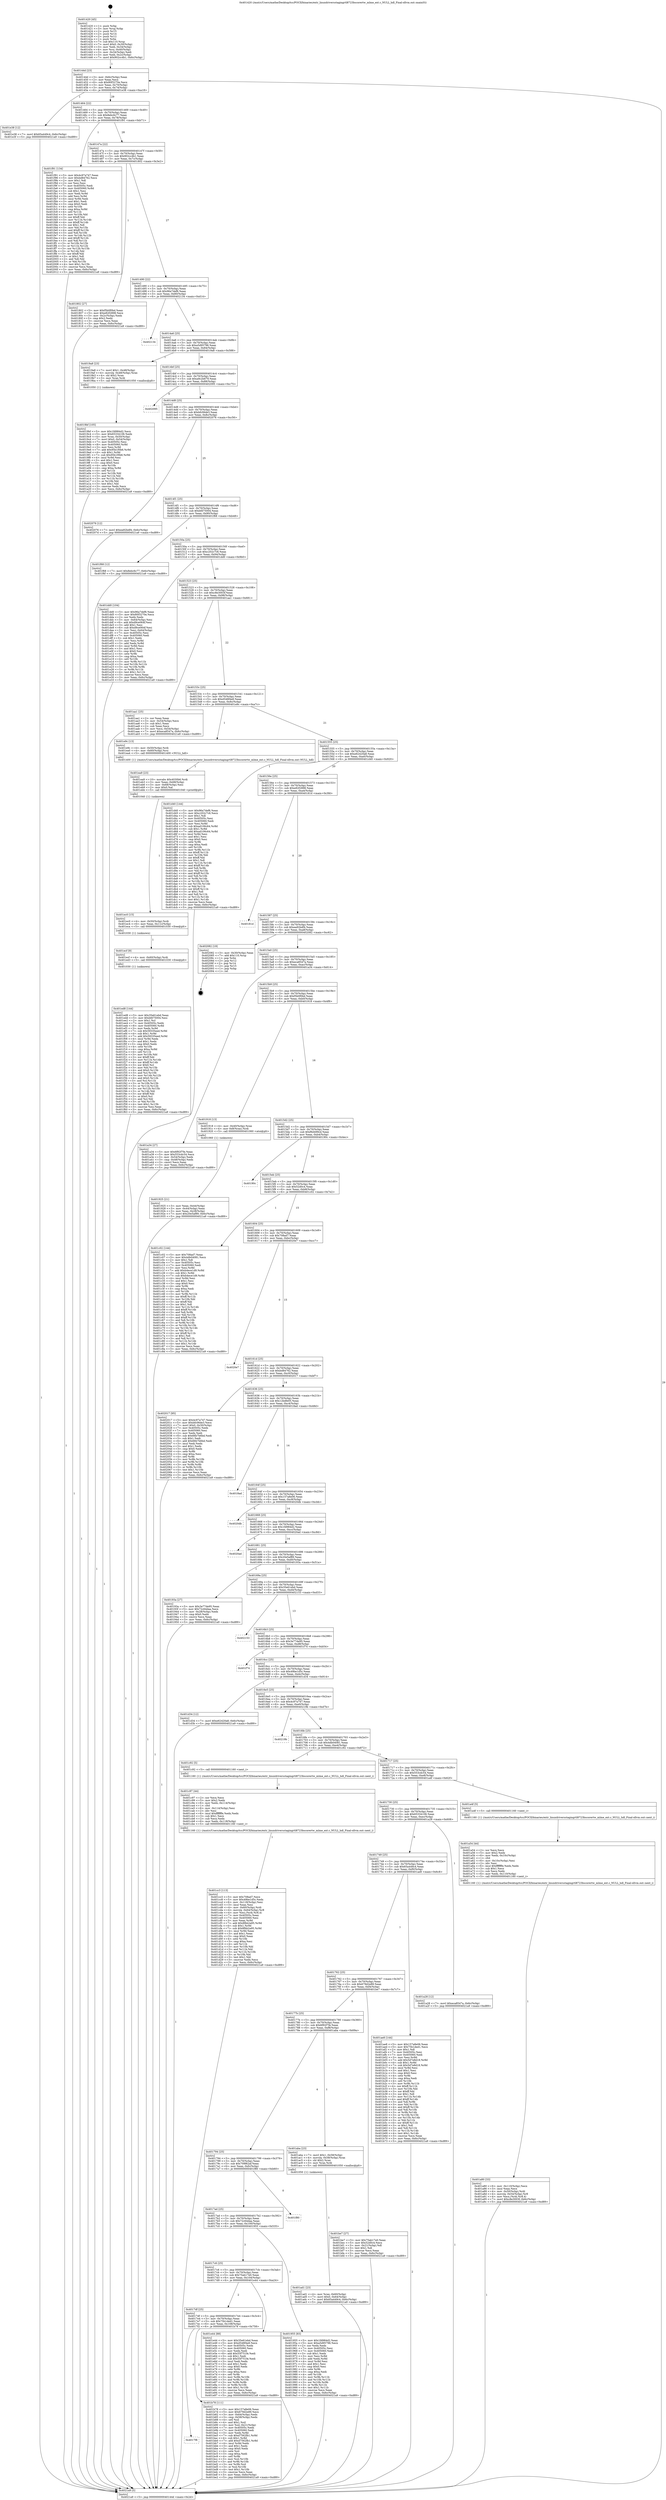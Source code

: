 digraph "0x401420" {
  label = "0x401420 (/mnt/c/Users/mathe/Desktop/tcc/POCII/binaries/extr_linuxdriversstagingrtl8723bscorertw_mlme_ext.c_NULL_hdl_Final-ollvm.out::main(0))"
  labelloc = "t"
  node[shape=record]

  Entry [label="",width=0.3,height=0.3,shape=circle,fillcolor=black,style=filled]
  "0x40144d" [label="{
     0x40144d [23]\l
     | [instrs]\l
     &nbsp;&nbsp;0x40144d \<+3\>: mov -0x6c(%rbp),%eax\l
     &nbsp;&nbsp;0x401450 \<+2\>: mov %eax,%ecx\l
     &nbsp;&nbsp;0x401452 \<+6\>: sub $0x80f3270e,%ecx\l
     &nbsp;&nbsp;0x401458 \<+3\>: mov %eax,-0x70(%rbp)\l
     &nbsp;&nbsp;0x40145b \<+3\>: mov %ecx,-0x74(%rbp)\l
     &nbsp;&nbsp;0x40145e \<+6\>: je 0000000000401e38 \<main+0xa18\>\l
  }"]
  "0x401e38" [label="{
     0x401e38 [12]\l
     | [instrs]\l
     &nbsp;&nbsp;0x401e38 \<+7\>: movl $0x65a449c4,-0x6c(%rbp)\l
     &nbsp;&nbsp;0x401e3f \<+5\>: jmp 00000000004021a9 \<main+0xd89\>\l
  }"]
  "0x401464" [label="{
     0x401464 [22]\l
     | [instrs]\l
     &nbsp;&nbsp;0x401464 \<+5\>: jmp 0000000000401469 \<main+0x49\>\l
     &nbsp;&nbsp;0x401469 \<+3\>: mov -0x70(%rbp),%eax\l
     &nbsp;&nbsp;0x40146c \<+5\>: sub $0x8ebc6c77,%eax\l
     &nbsp;&nbsp;0x401471 \<+3\>: mov %eax,-0x78(%rbp)\l
     &nbsp;&nbsp;0x401474 \<+6\>: je 0000000000401f91 \<main+0xb71\>\l
  }"]
  Exit [label="",width=0.3,height=0.3,shape=circle,fillcolor=black,style=filled,peripheries=2]
  "0x401f91" [label="{
     0x401f91 [134]\l
     | [instrs]\l
     &nbsp;&nbsp;0x401f91 \<+5\>: mov $0x4c97a747,%eax\l
     &nbsp;&nbsp;0x401f96 \<+5\>: mov $0xbd84762,%ecx\l
     &nbsp;&nbsp;0x401f9b \<+2\>: mov $0x1,%dl\l
     &nbsp;&nbsp;0x401f9d \<+2\>: xor %esi,%esi\l
     &nbsp;&nbsp;0x401f9f \<+7\>: mov 0x40505c,%edi\l
     &nbsp;&nbsp;0x401fa6 \<+8\>: mov 0x405060,%r8d\l
     &nbsp;&nbsp;0x401fae \<+3\>: sub $0x1,%esi\l
     &nbsp;&nbsp;0x401fb1 \<+3\>: mov %edi,%r9d\l
     &nbsp;&nbsp;0x401fb4 \<+3\>: add %esi,%r9d\l
     &nbsp;&nbsp;0x401fb7 \<+4\>: imul %r9d,%edi\l
     &nbsp;&nbsp;0x401fbb \<+3\>: and $0x1,%edi\l
     &nbsp;&nbsp;0x401fbe \<+3\>: cmp $0x0,%edi\l
     &nbsp;&nbsp;0x401fc1 \<+4\>: sete %r10b\l
     &nbsp;&nbsp;0x401fc5 \<+4\>: cmp $0xa,%r8d\l
     &nbsp;&nbsp;0x401fc9 \<+4\>: setl %r11b\l
     &nbsp;&nbsp;0x401fcd \<+3\>: mov %r10b,%bl\l
     &nbsp;&nbsp;0x401fd0 \<+3\>: xor $0xff,%bl\l
     &nbsp;&nbsp;0x401fd3 \<+3\>: mov %r11b,%r14b\l
     &nbsp;&nbsp;0x401fd6 \<+4\>: xor $0xff,%r14b\l
     &nbsp;&nbsp;0x401fda \<+3\>: xor $0x1,%dl\l
     &nbsp;&nbsp;0x401fdd \<+3\>: mov %bl,%r15b\l
     &nbsp;&nbsp;0x401fe0 \<+4\>: and $0xff,%r15b\l
     &nbsp;&nbsp;0x401fe4 \<+3\>: and %dl,%r10b\l
     &nbsp;&nbsp;0x401fe7 \<+3\>: mov %r14b,%r12b\l
     &nbsp;&nbsp;0x401fea \<+4\>: and $0xff,%r12b\l
     &nbsp;&nbsp;0x401fee \<+3\>: and %dl,%r11b\l
     &nbsp;&nbsp;0x401ff1 \<+3\>: or %r10b,%r15b\l
     &nbsp;&nbsp;0x401ff4 \<+3\>: or %r11b,%r12b\l
     &nbsp;&nbsp;0x401ff7 \<+3\>: xor %r12b,%r15b\l
     &nbsp;&nbsp;0x401ffa \<+3\>: or %r14b,%bl\l
     &nbsp;&nbsp;0x401ffd \<+3\>: xor $0xff,%bl\l
     &nbsp;&nbsp;0x402000 \<+3\>: or $0x1,%dl\l
     &nbsp;&nbsp;0x402003 \<+2\>: and %dl,%bl\l
     &nbsp;&nbsp;0x402005 \<+3\>: or %bl,%r15b\l
     &nbsp;&nbsp;0x402008 \<+4\>: test $0x1,%r15b\l
     &nbsp;&nbsp;0x40200c \<+3\>: cmovne %ecx,%eax\l
     &nbsp;&nbsp;0x40200f \<+3\>: mov %eax,-0x6c(%rbp)\l
     &nbsp;&nbsp;0x402012 \<+5\>: jmp 00000000004021a9 \<main+0xd89\>\l
  }"]
  "0x40147a" [label="{
     0x40147a [22]\l
     | [instrs]\l
     &nbsp;&nbsp;0x40147a \<+5\>: jmp 000000000040147f \<main+0x5f\>\l
     &nbsp;&nbsp;0x40147f \<+3\>: mov -0x70(%rbp),%eax\l
     &nbsp;&nbsp;0x401482 \<+5\>: sub $0x902cc4b1,%eax\l
     &nbsp;&nbsp;0x401487 \<+3\>: mov %eax,-0x7c(%rbp)\l
     &nbsp;&nbsp;0x40148a \<+6\>: je 0000000000401802 \<main+0x3e2\>\l
  }"]
  "0x401ed8" [label="{
     0x401ed8 [144]\l
     | [instrs]\l
     &nbsp;&nbsp;0x401ed8 \<+5\>: mov $0x35e61ebd,%eax\l
     &nbsp;&nbsp;0x401edd \<+5\>: mov $0xbfd75004,%esi\l
     &nbsp;&nbsp;0x401ee2 \<+2\>: mov $0x1,%cl\l
     &nbsp;&nbsp;0x401ee4 \<+7\>: mov 0x40505c,%edx\l
     &nbsp;&nbsp;0x401eeb \<+8\>: mov 0x405060,%r8d\l
     &nbsp;&nbsp;0x401ef3 \<+3\>: mov %edx,%r9d\l
     &nbsp;&nbsp;0x401ef6 \<+7\>: sub $0x59335eed,%r9d\l
     &nbsp;&nbsp;0x401efd \<+4\>: sub $0x1,%r9d\l
     &nbsp;&nbsp;0x401f01 \<+7\>: add $0x59335eed,%r9d\l
     &nbsp;&nbsp;0x401f08 \<+4\>: imul %r9d,%edx\l
     &nbsp;&nbsp;0x401f0c \<+3\>: and $0x1,%edx\l
     &nbsp;&nbsp;0x401f0f \<+3\>: cmp $0x0,%edx\l
     &nbsp;&nbsp;0x401f12 \<+4\>: sete %r10b\l
     &nbsp;&nbsp;0x401f16 \<+4\>: cmp $0xa,%r8d\l
     &nbsp;&nbsp;0x401f1a \<+4\>: setl %r11b\l
     &nbsp;&nbsp;0x401f1e \<+3\>: mov %r10b,%bl\l
     &nbsp;&nbsp;0x401f21 \<+3\>: xor $0xff,%bl\l
     &nbsp;&nbsp;0x401f24 \<+3\>: mov %r11b,%r14b\l
     &nbsp;&nbsp;0x401f27 \<+4\>: xor $0xff,%r14b\l
     &nbsp;&nbsp;0x401f2b \<+3\>: xor $0x0,%cl\l
     &nbsp;&nbsp;0x401f2e \<+3\>: mov %bl,%r15b\l
     &nbsp;&nbsp;0x401f31 \<+4\>: and $0x0,%r15b\l
     &nbsp;&nbsp;0x401f35 \<+3\>: and %cl,%r10b\l
     &nbsp;&nbsp;0x401f38 \<+3\>: mov %r14b,%r12b\l
     &nbsp;&nbsp;0x401f3b \<+4\>: and $0x0,%r12b\l
     &nbsp;&nbsp;0x401f3f \<+3\>: and %cl,%r11b\l
     &nbsp;&nbsp;0x401f42 \<+3\>: or %r10b,%r15b\l
     &nbsp;&nbsp;0x401f45 \<+3\>: or %r11b,%r12b\l
     &nbsp;&nbsp;0x401f48 \<+3\>: xor %r12b,%r15b\l
     &nbsp;&nbsp;0x401f4b \<+3\>: or %r14b,%bl\l
     &nbsp;&nbsp;0x401f4e \<+3\>: xor $0xff,%bl\l
     &nbsp;&nbsp;0x401f51 \<+3\>: or $0x0,%cl\l
     &nbsp;&nbsp;0x401f54 \<+2\>: and %cl,%bl\l
     &nbsp;&nbsp;0x401f56 \<+3\>: or %bl,%r15b\l
     &nbsp;&nbsp;0x401f59 \<+4\>: test $0x1,%r15b\l
     &nbsp;&nbsp;0x401f5d \<+3\>: cmovne %esi,%eax\l
     &nbsp;&nbsp;0x401f60 \<+3\>: mov %eax,-0x6c(%rbp)\l
     &nbsp;&nbsp;0x401f63 \<+5\>: jmp 00000000004021a9 \<main+0xd89\>\l
  }"]
  "0x401802" [label="{
     0x401802 [27]\l
     | [instrs]\l
     &nbsp;&nbsp;0x401802 \<+5\>: mov $0xf5b0f0bd,%eax\l
     &nbsp;&nbsp;0x401807 \<+5\>: mov $0xe82f2898,%ecx\l
     &nbsp;&nbsp;0x40180c \<+3\>: mov -0x2c(%rbp),%edx\l
     &nbsp;&nbsp;0x40180f \<+3\>: cmp $0x2,%edx\l
     &nbsp;&nbsp;0x401812 \<+3\>: cmovne %ecx,%eax\l
     &nbsp;&nbsp;0x401815 \<+3\>: mov %eax,-0x6c(%rbp)\l
     &nbsp;&nbsp;0x401818 \<+5\>: jmp 00000000004021a9 \<main+0xd89\>\l
  }"]
  "0x401490" [label="{
     0x401490 [22]\l
     | [instrs]\l
     &nbsp;&nbsp;0x401490 \<+5\>: jmp 0000000000401495 \<main+0x75\>\l
     &nbsp;&nbsp;0x401495 \<+3\>: mov -0x70(%rbp),%eax\l
     &nbsp;&nbsp;0x401498 \<+5\>: sub $0x96a7def6,%eax\l
     &nbsp;&nbsp;0x40149d \<+3\>: mov %eax,-0x80(%rbp)\l
     &nbsp;&nbsp;0x4014a0 \<+6\>: je 0000000000402134 \<main+0xd14\>\l
  }"]
  "0x4021a9" [label="{
     0x4021a9 [5]\l
     | [instrs]\l
     &nbsp;&nbsp;0x4021a9 \<+5\>: jmp 000000000040144d \<main+0x2d\>\l
  }"]
  "0x401420" [label="{
     0x401420 [45]\l
     | [instrs]\l
     &nbsp;&nbsp;0x401420 \<+1\>: push %rbp\l
     &nbsp;&nbsp;0x401421 \<+3\>: mov %rsp,%rbp\l
     &nbsp;&nbsp;0x401424 \<+2\>: push %r15\l
     &nbsp;&nbsp;0x401426 \<+2\>: push %r14\l
     &nbsp;&nbsp;0x401428 \<+2\>: push %r12\l
     &nbsp;&nbsp;0x40142a \<+1\>: push %rbx\l
     &nbsp;&nbsp;0x40142b \<+7\>: sub $0x110,%rsp\l
     &nbsp;&nbsp;0x401432 \<+7\>: movl $0x0,-0x30(%rbp)\l
     &nbsp;&nbsp;0x401439 \<+3\>: mov %edi,-0x34(%rbp)\l
     &nbsp;&nbsp;0x40143c \<+4\>: mov %rsi,-0x40(%rbp)\l
     &nbsp;&nbsp;0x401440 \<+3\>: mov -0x34(%rbp),%edi\l
     &nbsp;&nbsp;0x401443 \<+3\>: mov %edi,-0x2c(%rbp)\l
     &nbsp;&nbsp;0x401446 \<+7\>: movl $0x902cc4b1,-0x6c(%rbp)\l
  }"]
  "0x401ecf" [label="{
     0x401ecf [9]\l
     | [instrs]\l
     &nbsp;&nbsp;0x401ecf \<+4\>: mov -0x60(%rbp),%rdi\l
     &nbsp;&nbsp;0x401ed3 \<+5\>: call 0000000000401030 \<free@plt\>\l
     | [calls]\l
     &nbsp;&nbsp;0x401030 \{1\} (unknown)\l
  }"]
  "0x402134" [label="{
     0x402134\l
  }", style=dashed]
  "0x4014a6" [label="{
     0x4014a6 [25]\l
     | [instrs]\l
     &nbsp;&nbsp;0x4014a6 \<+5\>: jmp 00000000004014ab \<main+0x8b\>\l
     &nbsp;&nbsp;0x4014ab \<+3\>: mov -0x70(%rbp),%eax\l
     &nbsp;&nbsp;0x4014ae \<+5\>: sub $0xa5d95796,%eax\l
     &nbsp;&nbsp;0x4014b3 \<+6\>: mov %eax,-0x84(%rbp)\l
     &nbsp;&nbsp;0x4014b9 \<+6\>: je 00000000004019a8 \<main+0x588\>\l
  }"]
  "0x401ec0" [label="{
     0x401ec0 [15]\l
     | [instrs]\l
     &nbsp;&nbsp;0x401ec0 \<+4\>: mov -0x50(%rbp),%rdi\l
     &nbsp;&nbsp;0x401ec4 \<+6\>: mov %eax,-0x11c(%rbp)\l
     &nbsp;&nbsp;0x401eca \<+5\>: call 0000000000401030 \<free@plt\>\l
     | [calls]\l
     &nbsp;&nbsp;0x401030 \{1\} (unknown)\l
  }"]
  "0x4019a8" [label="{
     0x4019a8 [23]\l
     | [instrs]\l
     &nbsp;&nbsp;0x4019a8 \<+7\>: movl $0x1,-0x48(%rbp)\l
     &nbsp;&nbsp;0x4019af \<+4\>: movslq -0x48(%rbp),%rax\l
     &nbsp;&nbsp;0x4019b3 \<+4\>: shl $0x2,%rax\l
     &nbsp;&nbsp;0x4019b7 \<+3\>: mov %rax,%rdi\l
     &nbsp;&nbsp;0x4019ba \<+5\>: call 0000000000401050 \<malloc@plt\>\l
     | [calls]\l
     &nbsp;&nbsp;0x401050 \{1\} (unknown)\l
  }"]
  "0x4014bf" [label="{
     0x4014bf [25]\l
     | [instrs]\l
     &nbsp;&nbsp;0x4014bf \<+5\>: jmp 00000000004014c4 \<main+0xa4\>\l
     &nbsp;&nbsp;0x4014c4 \<+3\>: mov -0x70(%rbp),%eax\l
     &nbsp;&nbsp;0x4014c7 \<+5\>: sub $0xa9c2b679,%eax\l
     &nbsp;&nbsp;0x4014cc \<+6\>: mov %eax,-0x88(%rbp)\l
     &nbsp;&nbsp;0x4014d2 \<+6\>: je 0000000000402095 \<main+0xc75\>\l
  }"]
  "0x401ea9" [label="{
     0x401ea9 [23]\l
     | [instrs]\l
     &nbsp;&nbsp;0x401ea9 \<+10\>: movabs $0x4030b6,%rdi\l
     &nbsp;&nbsp;0x401eb3 \<+3\>: mov %eax,-0x68(%rbp)\l
     &nbsp;&nbsp;0x401eb6 \<+3\>: mov -0x68(%rbp),%esi\l
     &nbsp;&nbsp;0x401eb9 \<+2\>: mov $0x0,%al\l
     &nbsp;&nbsp;0x401ebb \<+5\>: call 0000000000401040 \<printf@plt\>\l
     | [calls]\l
     &nbsp;&nbsp;0x401040 \{1\} (unknown)\l
  }"]
  "0x402095" [label="{
     0x402095\l
  }", style=dashed]
  "0x4014d8" [label="{
     0x4014d8 [25]\l
     | [instrs]\l
     &nbsp;&nbsp;0x4014d8 \<+5\>: jmp 00000000004014dd \<main+0xbd\>\l
     &nbsp;&nbsp;0x4014dd \<+3\>: mov -0x70(%rbp),%eax\l
     &nbsp;&nbsp;0x4014e0 \<+5\>: sub $0xbfc06de3,%eax\l
     &nbsp;&nbsp;0x4014e5 \<+6\>: mov %eax,-0x8c(%rbp)\l
     &nbsp;&nbsp;0x4014eb \<+6\>: je 0000000000402076 \<main+0xc56\>\l
  }"]
  "0x401cc3" [label="{
     0x401cc3 [113]\l
     | [instrs]\l
     &nbsp;&nbsp;0x401cc3 \<+5\>: mov $0x708ad7,%ecx\l
     &nbsp;&nbsp;0x401cc8 \<+5\>: mov $0x49be1d5c,%edx\l
     &nbsp;&nbsp;0x401ccd \<+6\>: mov -0x118(%rbp),%esi\l
     &nbsp;&nbsp;0x401cd3 \<+3\>: imul %eax,%esi\l
     &nbsp;&nbsp;0x401cd6 \<+4\>: mov -0x60(%rbp),%rdi\l
     &nbsp;&nbsp;0x401cda \<+4\>: movslq -0x64(%rbp),%r8\l
     &nbsp;&nbsp;0x401cde \<+4\>: mov %esi,(%rdi,%r8,4)\l
     &nbsp;&nbsp;0x401ce2 \<+7\>: mov 0x40505c,%eax\l
     &nbsp;&nbsp;0x401ce9 \<+7\>: mov 0x405060,%esi\l
     &nbsp;&nbsp;0x401cf0 \<+3\>: mov %eax,%r9d\l
     &nbsp;&nbsp;0x401cf3 \<+7\>: add $0x8fbb2a95,%r9d\l
     &nbsp;&nbsp;0x401cfa \<+4\>: sub $0x1,%r9d\l
     &nbsp;&nbsp;0x401cfe \<+7\>: sub $0x8fbb2a95,%r9d\l
     &nbsp;&nbsp;0x401d05 \<+4\>: imul %r9d,%eax\l
     &nbsp;&nbsp;0x401d09 \<+3\>: and $0x1,%eax\l
     &nbsp;&nbsp;0x401d0c \<+3\>: cmp $0x0,%eax\l
     &nbsp;&nbsp;0x401d0f \<+4\>: sete %r10b\l
     &nbsp;&nbsp;0x401d13 \<+3\>: cmp $0xa,%esi\l
     &nbsp;&nbsp;0x401d16 \<+4\>: setl %r11b\l
     &nbsp;&nbsp;0x401d1a \<+3\>: mov %r10b,%bl\l
     &nbsp;&nbsp;0x401d1d \<+3\>: and %r11b,%bl\l
     &nbsp;&nbsp;0x401d20 \<+3\>: xor %r11b,%r10b\l
     &nbsp;&nbsp;0x401d23 \<+3\>: or %r10b,%bl\l
     &nbsp;&nbsp;0x401d26 \<+3\>: test $0x1,%bl\l
     &nbsp;&nbsp;0x401d29 \<+3\>: cmovne %edx,%ecx\l
     &nbsp;&nbsp;0x401d2c \<+3\>: mov %ecx,-0x6c(%rbp)\l
     &nbsp;&nbsp;0x401d2f \<+5\>: jmp 00000000004021a9 \<main+0xd89\>\l
  }"]
  "0x402076" [label="{
     0x402076 [12]\l
     | [instrs]\l
     &nbsp;&nbsp;0x402076 \<+7\>: movl $0xea92bdf4,-0x6c(%rbp)\l
     &nbsp;&nbsp;0x40207d \<+5\>: jmp 00000000004021a9 \<main+0xd89\>\l
  }"]
  "0x4014f1" [label="{
     0x4014f1 [25]\l
     | [instrs]\l
     &nbsp;&nbsp;0x4014f1 \<+5\>: jmp 00000000004014f6 \<main+0xd6\>\l
     &nbsp;&nbsp;0x4014f6 \<+3\>: mov -0x70(%rbp),%eax\l
     &nbsp;&nbsp;0x4014f9 \<+5\>: sub $0xbfd75004,%eax\l
     &nbsp;&nbsp;0x4014fe \<+6\>: mov %eax,-0x90(%rbp)\l
     &nbsp;&nbsp;0x401504 \<+6\>: je 0000000000401f68 \<main+0xb48\>\l
  }"]
  "0x401c97" [label="{
     0x401c97 [44]\l
     | [instrs]\l
     &nbsp;&nbsp;0x401c97 \<+2\>: xor %ecx,%ecx\l
     &nbsp;&nbsp;0x401c99 \<+5\>: mov $0x2,%edx\l
     &nbsp;&nbsp;0x401c9e \<+6\>: mov %edx,-0x114(%rbp)\l
     &nbsp;&nbsp;0x401ca4 \<+1\>: cltd\l
     &nbsp;&nbsp;0x401ca5 \<+6\>: mov -0x114(%rbp),%esi\l
     &nbsp;&nbsp;0x401cab \<+2\>: idiv %esi\l
     &nbsp;&nbsp;0x401cad \<+6\>: imul $0xfffffffe,%edx,%edx\l
     &nbsp;&nbsp;0x401cb3 \<+3\>: sub $0x1,%ecx\l
     &nbsp;&nbsp;0x401cb6 \<+2\>: sub %ecx,%edx\l
     &nbsp;&nbsp;0x401cb8 \<+6\>: mov %edx,-0x118(%rbp)\l
     &nbsp;&nbsp;0x401cbe \<+5\>: call 0000000000401160 \<next_i\>\l
     | [calls]\l
     &nbsp;&nbsp;0x401160 \{1\} (/mnt/c/Users/mathe/Desktop/tcc/POCII/binaries/extr_linuxdriversstagingrtl8723bscorertw_mlme_ext.c_NULL_hdl_Final-ollvm.out::next_i)\l
  }"]
  "0x401f68" [label="{
     0x401f68 [12]\l
     | [instrs]\l
     &nbsp;&nbsp;0x401f68 \<+7\>: movl $0x8ebc6c77,-0x6c(%rbp)\l
     &nbsp;&nbsp;0x401f6f \<+5\>: jmp 00000000004021a9 \<main+0xd89\>\l
  }"]
  "0x40150a" [label="{
     0x40150a [25]\l
     | [instrs]\l
     &nbsp;&nbsp;0x40150a \<+5\>: jmp 000000000040150f \<main+0xef\>\l
     &nbsp;&nbsp;0x40150f \<+3\>: mov -0x70(%rbp),%eax\l
     &nbsp;&nbsp;0x401512 \<+5\>: sub $0xc202c7c6,%eax\l
     &nbsp;&nbsp;0x401517 \<+6\>: mov %eax,-0x94(%rbp)\l
     &nbsp;&nbsp;0x40151d \<+6\>: je 0000000000401dd0 \<main+0x9b0\>\l
  }"]
  "0x4017f8" [label="{
     0x4017f8\l
  }", style=dashed]
  "0x401dd0" [label="{
     0x401dd0 [104]\l
     | [instrs]\l
     &nbsp;&nbsp;0x401dd0 \<+5\>: mov $0x96a7def6,%eax\l
     &nbsp;&nbsp;0x401dd5 \<+5\>: mov $0x80f3270e,%ecx\l
     &nbsp;&nbsp;0x401dda \<+2\>: xor %edx,%edx\l
     &nbsp;&nbsp;0x401ddc \<+3\>: mov -0x64(%rbp),%esi\l
     &nbsp;&nbsp;0x401ddf \<+6\>: add $0xd9ce064f,%esi\l
     &nbsp;&nbsp;0x401de5 \<+3\>: add $0x1,%esi\l
     &nbsp;&nbsp;0x401de8 \<+6\>: sub $0xd9ce064f,%esi\l
     &nbsp;&nbsp;0x401dee \<+3\>: mov %esi,-0x64(%rbp)\l
     &nbsp;&nbsp;0x401df1 \<+7\>: mov 0x40505c,%esi\l
     &nbsp;&nbsp;0x401df8 \<+7\>: mov 0x405060,%edi\l
     &nbsp;&nbsp;0x401dff \<+3\>: sub $0x1,%edx\l
     &nbsp;&nbsp;0x401e02 \<+3\>: mov %esi,%r8d\l
     &nbsp;&nbsp;0x401e05 \<+3\>: add %edx,%r8d\l
     &nbsp;&nbsp;0x401e08 \<+4\>: imul %r8d,%esi\l
     &nbsp;&nbsp;0x401e0c \<+3\>: and $0x1,%esi\l
     &nbsp;&nbsp;0x401e0f \<+3\>: cmp $0x0,%esi\l
     &nbsp;&nbsp;0x401e12 \<+4\>: sete %r9b\l
     &nbsp;&nbsp;0x401e16 \<+3\>: cmp $0xa,%edi\l
     &nbsp;&nbsp;0x401e19 \<+4\>: setl %r10b\l
     &nbsp;&nbsp;0x401e1d \<+3\>: mov %r9b,%r11b\l
     &nbsp;&nbsp;0x401e20 \<+3\>: and %r10b,%r11b\l
     &nbsp;&nbsp;0x401e23 \<+3\>: xor %r10b,%r9b\l
     &nbsp;&nbsp;0x401e26 \<+3\>: or %r9b,%r11b\l
     &nbsp;&nbsp;0x401e29 \<+4\>: test $0x1,%r11b\l
     &nbsp;&nbsp;0x401e2d \<+3\>: cmovne %ecx,%eax\l
     &nbsp;&nbsp;0x401e30 \<+3\>: mov %eax,-0x6c(%rbp)\l
     &nbsp;&nbsp;0x401e33 \<+5\>: jmp 00000000004021a9 \<main+0xd89\>\l
  }"]
  "0x401523" [label="{
     0x401523 [25]\l
     | [instrs]\l
     &nbsp;&nbsp;0x401523 \<+5\>: jmp 0000000000401528 \<main+0x108\>\l
     &nbsp;&nbsp;0x401528 \<+3\>: mov -0x70(%rbp),%eax\l
     &nbsp;&nbsp;0x40152b \<+5\>: sub $0xc8e3003f,%eax\l
     &nbsp;&nbsp;0x401530 \<+6\>: mov %eax,-0x98(%rbp)\l
     &nbsp;&nbsp;0x401536 \<+6\>: je 0000000000401aa1 \<main+0x681\>\l
  }"]
  "0x401b78" [label="{
     0x401b78 [111]\l
     | [instrs]\l
     &nbsp;&nbsp;0x401b78 \<+5\>: mov $0x157a8e06,%eax\l
     &nbsp;&nbsp;0x401b7d \<+5\>: mov $0x679d2e89,%ecx\l
     &nbsp;&nbsp;0x401b82 \<+3\>: mov -0x64(%rbp),%edx\l
     &nbsp;&nbsp;0x401b85 \<+3\>: cmp -0x58(%rbp),%edx\l
     &nbsp;&nbsp;0x401b88 \<+4\>: setl %sil\l
     &nbsp;&nbsp;0x401b8c \<+4\>: and $0x1,%sil\l
     &nbsp;&nbsp;0x401b90 \<+4\>: mov %sil,-0x21(%rbp)\l
     &nbsp;&nbsp;0x401b94 \<+7\>: mov 0x40505c,%edx\l
     &nbsp;&nbsp;0x401b9b \<+7\>: mov 0x405060,%edi\l
     &nbsp;&nbsp;0x401ba2 \<+3\>: mov %edx,%r8d\l
     &nbsp;&nbsp;0x401ba5 \<+7\>: sub $0xd7562fb1,%r8d\l
     &nbsp;&nbsp;0x401bac \<+4\>: sub $0x1,%r8d\l
     &nbsp;&nbsp;0x401bb0 \<+7\>: add $0xd7562fb1,%r8d\l
     &nbsp;&nbsp;0x401bb7 \<+4\>: imul %r8d,%edx\l
     &nbsp;&nbsp;0x401bbb \<+3\>: and $0x1,%edx\l
     &nbsp;&nbsp;0x401bbe \<+3\>: cmp $0x0,%edx\l
     &nbsp;&nbsp;0x401bc1 \<+4\>: sete %sil\l
     &nbsp;&nbsp;0x401bc5 \<+3\>: cmp $0xa,%edi\l
     &nbsp;&nbsp;0x401bc8 \<+4\>: setl %r9b\l
     &nbsp;&nbsp;0x401bcc \<+3\>: mov %sil,%r10b\l
     &nbsp;&nbsp;0x401bcf \<+3\>: and %r9b,%r10b\l
     &nbsp;&nbsp;0x401bd2 \<+3\>: xor %r9b,%sil\l
     &nbsp;&nbsp;0x401bd5 \<+3\>: or %sil,%r10b\l
     &nbsp;&nbsp;0x401bd8 \<+4\>: test $0x1,%r10b\l
     &nbsp;&nbsp;0x401bdc \<+3\>: cmovne %ecx,%eax\l
     &nbsp;&nbsp;0x401bdf \<+3\>: mov %eax,-0x6c(%rbp)\l
     &nbsp;&nbsp;0x401be2 \<+5\>: jmp 00000000004021a9 \<main+0xd89\>\l
  }"]
  "0x401aa1" [label="{
     0x401aa1 [25]\l
     | [instrs]\l
     &nbsp;&nbsp;0x401aa1 \<+2\>: xor %eax,%eax\l
     &nbsp;&nbsp;0x401aa3 \<+3\>: mov -0x54(%rbp),%ecx\l
     &nbsp;&nbsp;0x401aa6 \<+3\>: sub $0x1,%eax\l
     &nbsp;&nbsp;0x401aa9 \<+2\>: sub %eax,%ecx\l
     &nbsp;&nbsp;0x401aab \<+3\>: mov %ecx,-0x54(%rbp)\l
     &nbsp;&nbsp;0x401aae \<+7\>: movl $0xeca8547a,-0x6c(%rbp)\l
     &nbsp;&nbsp;0x401ab5 \<+5\>: jmp 00000000004021a9 \<main+0xd89\>\l
  }"]
  "0x40153c" [label="{
     0x40153c [25]\l
     | [instrs]\l
     &nbsp;&nbsp;0x40153c \<+5\>: jmp 0000000000401541 \<main+0x121\>\l
     &nbsp;&nbsp;0x401541 \<+3\>: mov -0x70(%rbp),%eax\l
     &nbsp;&nbsp;0x401544 \<+5\>: sub $0xd548f4a9,%eax\l
     &nbsp;&nbsp;0x401549 \<+6\>: mov %eax,-0x9c(%rbp)\l
     &nbsp;&nbsp;0x40154f \<+6\>: je 0000000000401e9c \<main+0xa7c\>\l
  }"]
  "0x4017df" [label="{
     0x4017df [25]\l
     | [instrs]\l
     &nbsp;&nbsp;0x4017df \<+5\>: jmp 00000000004017e4 \<main+0x3c4\>\l
     &nbsp;&nbsp;0x4017e4 \<+3\>: mov -0x70(%rbp),%eax\l
     &nbsp;&nbsp;0x4017e7 \<+5\>: sub $0x75b1ded1,%eax\l
     &nbsp;&nbsp;0x4017ec \<+6\>: mov %eax,-0x108(%rbp)\l
     &nbsp;&nbsp;0x4017f2 \<+6\>: je 0000000000401b78 \<main+0x758\>\l
  }"]
  "0x401e9c" [label="{
     0x401e9c [13]\l
     | [instrs]\l
     &nbsp;&nbsp;0x401e9c \<+4\>: mov -0x50(%rbp),%rdi\l
     &nbsp;&nbsp;0x401ea0 \<+4\>: mov -0x60(%rbp),%rsi\l
     &nbsp;&nbsp;0x401ea4 \<+5\>: call 0000000000401400 \<NULL_hdl\>\l
     | [calls]\l
     &nbsp;&nbsp;0x401400 \{1\} (/mnt/c/Users/mathe/Desktop/tcc/POCII/binaries/extr_linuxdriversstagingrtl8723bscorertw_mlme_ext.c_NULL_hdl_Final-ollvm.out::NULL_hdl)\l
  }"]
  "0x401555" [label="{
     0x401555 [25]\l
     | [instrs]\l
     &nbsp;&nbsp;0x401555 \<+5\>: jmp 000000000040155a \<main+0x13a\>\l
     &nbsp;&nbsp;0x40155a \<+3\>: mov -0x70(%rbp),%eax\l
     &nbsp;&nbsp;0x40155d \<+5\>: sub $0xe62420a8,%eax\l
     &nbsp;&nbsp;0x401562 \<+6\>: mov %eax,-0xa0(%rbp)\l
     &nbsp;&nbsp;0x401568 \<+6\>: je 0000000000401d40 \<main+0x920\>\l
  }"]
  "0x401e44" [label="{
     0x401e44 [88]\l
     | [instrs]\l
     &nbsp;&nbsp;0x401e44 \<+5\>: mov $0x35e61ebd,%eax\l
     &nbsp;&nbsp;0x401e49 \<+5\>: mov $0xd548f4a9,%ecx\l
     &nbsp;&nbsp;0x401e4e \<+7\>: mov 0x40505c,%edx\l
     &nbsp;&nbsp;0x401e55 \<+7\>: mov 0x405060,%esi\l
     &nbsp;&nbsp;0x401e5c \<+2\>: mov %edx,%edi\l
     &nbsp;&nbsp;0x401e5e \<+6\>: add $0x55f751fe,%edi\l
     &nbsp;&nbsp;0x401e64 \<+3\>: sub $0x1,%edi\l
     &nbsp;&nbsp;0x401e67 \<+6\>: sub $0x55f751fe,%edi\l
     &nbsp;&nbsp;0x401e6d \<+3\>: imul %edi,%edx\l
     &nbsp;&nbsp;0x401e70 \<+3\>: and $0x1,%edx\l
     &nbsp;&nbsp;0x401e73 \<+3\>: cmp $0x0,%edx\l
     &nbsp;&nbsp;0x401e76 \<+4\>: sete %r8b\l
     &nbsp;&nbsp;0x401e7a \<+3\>: cmp $0xa,%esi\l
     &nbsp;&nbsp;0x401e7d \<+4\>: setl %r9b\l
     &nbsp;&nbsp;0x401e81 \<+3\>: mov %r8b,%r10b\l
     &nbsp;&nbsp;0x401e84 \<+3\>: and %r9b,%r10b\l
     &nbsp;&nbsp;0x401e87 \<+3\>: xor %r9b,%r8b\l
     &nbsp;&nbsp;0x401e8a \<+3\>: or %r8b,%r10b\l
     &nbsp;&nbsp;0x401e8d \<+4\>: test $0x1,%r10b\l
     &nbsp;&nbsp;0x401e91 \<+3\>: cmovne %ecx,%eax\l
     &nbsp;&nbsp;0x401e94 \<+3\>: mov %eax,-0x6c(%rbp)\l
     &nbsp;&nbsp;0x401e97 \<+5\>: jmp 00000000004021a9 \<main+0xd89\>\l
  }"]
  "0x401d40" [label="{
     0x401d40 [144]\l
     | [instrs]\l
     &nbsp;&nbsp;0x401d40 \<+5\>: mov $0x96a7def6,%eax\l
     &nbsp;&nbsp;0x401d45 \<+5\>: mov $0xc202c7c6,%ecx\l
     &nbsp;&nbsp;0x401d4a \<+2\>: mov $0x1,%dl\l
     &nbsp;&nbsp;0x401d4c \<+7\>: mov 0x40505c,%esi\l
     &nbsp;&nbsp;0x401d53 \<+7\>: mov 0x405060,%edi\l
     &nbsp;&nbsp;0x401d5a \<+3\>: mov %esi,%r8d\l
     &nbsp;&nbsp;0x401d5d \<+7\>: sub $0xad106c64,%r8d\l
     &nbsp;&nbsp;0x401d64 \<+4\>: sub $0x1,%r8d\l
     &nbsp;&nbsp;0x401d68 \<+7\>: add $0xad106c64,%r8d\l
     &nbsp;&nbsp;0x401d6f \<+4\>: imul %r8d,%esi\l
     &nbsp;&nbsp;0x401d73 \<+3\>: and $0x1,%esi\l
     &nbsp;&nbsp;0x401d76 \<+3\>: cmp $0x0,%esi\l
     &nbsp;&nbsp;0x401d79 \<+4\>: sete %r9b\l
     &nbsp;&nbsp;0x401d7d \<+3\>: cmp $0xa,%edi\l
     &nbsp;&nbsp;0x401d80 \<+4\>: setl %r10b\l
     &nbsp;&nbsp;0x401d84 \<+3\>: mov %r9b,%r11b\l
     &nbsp;&nbsp;0x401d87 \<+4\>: xor $0xff,%r11b\l
     &nbsp;&nbsp;0x401d8b \<+3\>: mov %r10b,%bl\l
     &nbsp;&nbsp;0x401d8e \<+3\>: xor $0xff,%bl\l
     &nbsp;&nbsp;0x401d91 \<+3\>: xor $0x1,%dl\l
     &nbsp;&nbsp;0x401d94 \<+3\>: mov %r11b,%r14b\l
     &nbsp;&nbsp;0x401d97 \<+4\>: and $0xff,%r14b\l
     &nbsp;&nbsp;0x401d9b \<+3\>: and %dl,%r9b\l
     &nbsp;&nbsp;0x401d9e \<+3\>: mov %bl,%r15b\l
     &nbsp;&nbsp;0x401da1 \<+4\>: and $0xff,%r15b\l
     &nbsp;&nbsp;0x401da5 \<+3\>: and %dl,%r10b\l
     &nbsp;&nbsp;0x401da8 \<+3\>: or %r9b,%r14b\l
     &nbsp;&nbsp;0x401dab \<+3\>: or %r10b,%r15b\l
     &nbsp;&nbsp;0x401dae \<+3\>: xor %r15b,%r14b\l
     &nbsp;&nbsp;0x401db1 \<+3\>: or %bl,%r11b\l
     &nbsp;&nbsp;0x401db4 \<+4\>: xor $0xff,%r11b\l
     &nbsp;&nbsp;0x401db8 \<+3\>: or $0x1,%dl\l
     &nbsp;&nbsp;0x401dbb \<+3\>: and %dl,%r11b\l
     &nbsp;&nbsp;0x401dbe \<+3\>: or %r11b,%r14b\l
     &nbsp;&nbsp;0x401dc1 \<+4\>: test $0x1,%r14b\l
     &nbsp;&nbsp;0x401dc5 \<+3\>: cmovne %ecx,%eax\l
     &nbsp;&nbsp;0x401dc8 \<+3\>: mov %eax,-0x6c(%rbp)\l
     &nbsp;&nbsp;0x401dcb \<+5\>: jmp 00000000004021a9 \<main+0xd89\>\l
  }"]
  "0x40156e" [label="{
     0x40156e [25]\l
     | [instrs]\l
     &nbsp;&nbsp;0x40156e \<+5\>: jmp 0000000000401573 \<main+0x153\>\l
     &nbsp;&nbsp;0x401573 \<+3\>: mov -0x70(%rbp),%eax\l
     &nbsp;&nbsp;0x401576 \<+5\>: sub $0xe82f2898,%eax\l
     &nbsp;&nbsp;0x40157b \<+6\>: mov %eax,-0xa4(%rbp)\l
     &nbsp;&nbsp;0x401581 \<+6\>: je 000000000040181d \<main+0x3fd\>\l
  }"]
  "0x401ad1" [label="{
     0x401ad1 [23]\l
     | [instrs]\l
     &nbsp;&nbsp;0x401ad1 \<+4\>: mov %rax,-0x60(%rbp)\l
     &nbsp;&nbsp;0x401ad5 \<+7\>: movl $0x0,-0x64(%rbp)\l
     &nbsp;&nbsp;0x401adc \<+7\>: movl $0x65a449c4,-0x6c(%rbp)\l
     &nbsp;&nbsp;0x401ae3 \<+5\>: jmp 00000000004021a9 \<main+0xd89\>\l
  }"]
  "0x40181d" [label="{
     0x40181d\l
  }", style=dashed]
  "0x401587" [label="{
     0x401587 [25]\l
     | [instrs]\l
     &nbsp;&nbsp;0x401587 \<+5\>: jmp 000000000040158c \<main+0x16c\>\l
     &nbsp;&nbsp;0x40158c \<+3\>: mov -0x70(%rbp),%eax\l
     &nbsp;&nbsp;0x40158f \<+5\>: sub $0xea92bdf4,%eax\l
     &nbsp;&nbsp;0x401594 \<+6\>: mov %eax,-0xa8(%rbp)\l
     &nbsp;&nbsp;0x40159a \<+6\>: je 0000000000402082 \<main+0xc62\>\l
  }"]
  "0x401a80" [label="{
     0x401a80 [33]\l
     | [instrs]\l
     &nbsp;&nbsp;0x401a80 \<+6\>: mov -0x110(%rbp),%ecx\l
     &nbsp;&nbsp;0x401a86 \<+3\>: imul %eax,%ecx\l
     &nbsp;&nbsp;0x401a89 \<+4\>: mov -0x50(%rbp),%rdi\l
     &nbsp;&nbsp;0x401a8d \<+4\>: movslq -0x54(%rbp),%r8\l
     &nbsp;&nbsp;0x401a91 \<+4\>: mov %ecx,(%rdi,%r8,4)\l
     &nbsp;&nbsp;0x401a95 \<+7\>: movl $0xc8e3003f,-0x6c(%rbp)\l
     &nbsp;&nbsp;0x401a9c \<+5\>: jmp 00000000004021a9 \<main+0xd89\>\l
  }"]
  "0x402082" [label="{
     0x402082 [19]\l
     | [instrs]\l
     &nbsp;&nbsp;0x402082 \<+3\>: mov -0x30(%rbp),%eax\l
     &nbsp;&nbsp;0x402085 \<+7\>: add $0x110,%rsp\l
     &nbsp;&nbsp;0x40208c \<+1\>: pop %rbx\l
     &nbsp;&nbsp;0x40208d \<+2\>: pop %r12\l
     &nbsp;&nbsp;0x40208f \<+2\>: pop %r14\l
     &nbsp;&nbsp;0x402091 \<+2\>: pop %r15\l
     &nbsp;&nbsp;0x402093 \<+1\>: pop %rbp\l
     &nbsp;&nbsp;0x402094 \<+1\>: ret\l
  }"]
  "0x4015a0" [label="{
     0x4015a0 [25]\l
     | [instrs]\l
     &nbsp;&nbsp;0x4015a0 \<+5\>: jmp 00000000004015a5 \<main+0x185\>\l
     &nbsp;&nbsp;0x4015a5 \<+3\>: mov -0x70(%rbp),%eax\l
     &nbsp;&nbsp;0x4015a8 \<+5\>: sub $0xeca8547a,%eax\l
     &nbsp;&nbsp;0x4015ad \<+6\>: mov %eax,-0xac(%rbp)\l
     &nbsp;&nbsp;0x4015b3 \<+6\>: je 0000000000401a34 \<main+0x614\>\l
  }"]
  "0x401a54" [label="{
     0x401a54 [44]\l
     | [instrs]\l
     &nbsp;&nbsp;0x401a54 \<+2\>: xor %ecx,%ecx\l
     &nbsp;&nbsp;0x401a56 \<+5\>: mov $0x2,%edx\l
     &nbsp;&nbsp;0x401a5b \<+6\>: mov %edx,-0x10c(%rbp)\l
     &nbsp;&nbsp;0x401a61 \<+1\>: cltd\l
     &nbsp;&nbsp;0x401a62 \<+6\>: mov -0x10c(%rbp),%esi\l
     &nbsp;&nbsp;0x401a68 \<+2\>: idiv %esi\l
     &nbsp;&nbsp;0x401a6a \<+6\>: imul $0xfffffffe,%edx,%edx\l
     &nbsp;&nbsp;0x401a70 \<+3\>: sub $0x1,%ecx\l
     &nbsp;&nbsp;0x401a73 \<+2\>: sub %ecx,%edx\l
     &nbsp;&nbsp;0x401a75 \<+6\>: mov %edx,-0x110(%rbp)\l
     &nbsp;&nbsp;0x401a7b \<+5\>: call 0000000000401160 \<next_i\>\l
     | [calls]\l
     &nbsp;&nbsp;0x401160 \{1\} (/mnt/c/Users/mathe/Desktop/tcc/POCII/binaries/extr_linuxdriversstagingrtl8723bscorertw_mlme_ext.c_NULL_hdl_Final-ollvm.out::next_i)\l
  }"]
  "0x401a34" [label="{
     0x401a34 [27]\l
     | [instrs]\l
     &nbsp;&nbsp;0x401a34 \<+5\>: mov $0x6f92f7fe,%eax\l
     &nbsp;&nbsp;0x401a39 \<+5\>: mov $0x553cdc54,%ecx\l
     &nbsp;&nbsp;0x401a3e \<+3\>: mov -0x54(%rbp),%edx\l
     &nbsp;&nbsp;0x401a41 \<+3\>: cmp -0x48(%rbp),%edx\l
     &nbsp;&nbsp;0x401a44 \<+3\>: cmovl %ecx,%eax\l
     &nbsp;&nbsp;0x401a47 \<+3\>: mov %eax,-0x6c(%rbp)\l
     &nbsp;&nbsp;0x401a4a \<+5\>: jmp 00000000004021a9 \<main+0xd89\>\l
  }"]
  "0x4015b9" [label="{
     0x4015b9 [25]\l
     | [instrs]\l
     &nbsp;&nbsp;0x4015b9 \<+5\>: jmp 00000000004015be \<main+0x19e\>\l
     &nbsp;&nbsp;0x4015be \<+3\>: mov -0x70(%rbp),%eax\l
     &nbsp;&nbsp;0x4015c1 \<+5\>: sub $0xf5b0f0bd,%eax\l
     &nbsp;&nbsp;0x4015c6 \<+6\>: mov %eax,-0xb0(%rbp)\l
     &nbsp;&nbsp;0x4015cc \<+6\>: je 0000000000401918 \<main+0x4f8\>\l
  }"]
  "0x4019bf" [label="{
     0x4019bf [105]\l
     | [instrs]\l
     &nbsp;&nbsp;0x4019bf \<+5\>: mov $0x1fd984d2,%ecx\l
     &nbsp;&nbsp;0x4019c4 \<+5\>: mov $0x65334106,%edx\l
     &nbsp;&nbsp;0x4019c9 \<+4\>: mov %rax,-0x50(%rbp)\l
     &nbsp;&nbsp;0x4019cd \<+7\>: movl $0x0,-0x54(%rbp)\l
     &nbsp;&nbsp;0x4019d4 \<+7\>: mov 0x40505c,%esi\l
     &nbsp;&nbsp;0x4019db \<+8\>: mov 0x405060,%r8d\l
     &nbsp;&nbsp;0x4019e3 \<+3\>: mov %esi,%r9d\l
     &nbsp;&nbsp;0x4019e6 \<+7\>: add $0x95b1f0b6,%r9d\l
     &nbsp;&nbsp;0x4019ed \<+4\>: sub $0x1,%r9d\l
     &nbsp;&nbsp;0x4019f1 \<+7\>: sub $0x95b1f0b6,%r9d\l
     &nbsp;&nbsp;0x4019f8 \<+4\>: imul %r9d,%esi\l
     &nbsp;&nbsp;0x4019fc \<+3\>: and $0x1,%esi\l
     &nbsp;&nbsp;0x4019ff \<+3\>: cmp $0x0,%esi\l
     &nbsp;&nbsp;0x401a02 \<+4\>: sete %r10b\l
     &nbsp;&nbsp;0x401a06 \<+4\>: cmp $0xa,%r8d\l
     &nbsp;&nbsp;0x401a0a \<+4\>: setl %r11b\l
     &nbsp;&nbsp;0x401a0e \<+3\>: mov %r10b,%bl\l
     &nbsp;&nbsp;0x401a11 \<+3\>: and %r11b,%bl\l
     &nbsp;&nbsp;0x401a14 \<+3\>: xor %r11b,%r10b\l
     &nbsp;&nbsp;0x401a17 \<+3\>: or %r10b,%bl\l
     &nbsp;&nbsp;0x401a1a \<+3\>: test $0x1,%bl\l
     &nbsp;&nbsp;0x401a1d \<+3\>: cmovne %edx,%ecx\l
     &nbsp;&nbsp;0x401a20 \<+3\>: mov %ecx,-0x6c(%rbp)\l
     &nbsp;&nbsp;0x401a23 \<+5\>: jmp 00000000004021a9 \<main+0xd89\>\l
  }"]
  "0x401918" [label="{
     0x401918 [13]\l
     | [instrs]\l
     &nbsp;&nbsp;0x401918 \<+4\>: mov -0x40(%rbp),%rax\l
     &nbsp;&nbsp;0x40191c \<+4\>: mov 0x8(%rax),%rdi\l
     &nbsp;&nbsp;0x401920 \<+5\>: call 0000000000401060 \<atoi@plt\>\l
     | [calls]\l
     &nbsp;&nbsp;0x401060 \{1\} (unknown)\l
  }"]
  "0x4015d2" [label="{
     0x4015d2 [25]\l
     | [instrs]\l
     &nbsp;&nbsp;0x4015d2 \<+5\>: jmp 00000000004015d7 \<main+0x1b7\>\l
     &nbsp;&nbsp;0x4015d7 \<+3\>: mov -0x70(%rbp),%eax\l
     &nbsp;&nbsp;0x4015da \<+5\>: sub $0xf6d499cd,%eax\l
     &nbsp;&nbsp;0x4015df \<+6\>: mov %eax,-0xb4(%rbp)\l
     &nbsp;&nbsp;0x4015e5 \<+6\>: je 000000000040190c \<main+0x4ec\>\l
  }"]
  "0x401925" [label="{
     0x401925 [21]\l
     | [instrs]\l
     &nbsp;&nbsp;0x401925 \<+3\>: mov %eax,-0x44(%rbp)\l
     &nbsp;&nbsp;0x401928 \<+3\>: mov -0x44(%rbp),%eax\l
     &nbsp;&nbsp;0x40192b \<+3\>: mov %eax,-0x28(%rbp)\l
     &nbsp;&nbsp;0x40192e \<+7\>: movl $0x20e5af89,-0x6c(%rbp)\l
     &nbsp;&nbsp;0x401935 \<+5\>: jmp 00000000004021a9 \<main+0xd89\>\l
  }"]
  "0x4017c6" [label="{
     0x4017c6 [25]\l
     | [instrs]\l
     &nbsp;&nbsp;0x4017c6 \<+5\>: jmp 00000000004017cb \<main+0x3ab\>\l
     &nbsp;&nbsp;0x4017cb \<+3\>: mov -0x70(%rbp),%eax\l
     &nbsp;&nbsp;0x4017ce \<+5\>: sub $0x75ab17e0,%eax\l
     &nbsp;&nbsp;0x4017d3 \<+6\>: mov %eax,-0x104(%rbp)\l
     &nbsp;&nbsp;0x4017d9 \<+6\>: je 0000000000401e44 \<main+0xa24\>\l
  }"]
  "0x40190c" [label="{
     0x40190c\l
  }", style=dashed]
  "0x4015eb" [label="{
     0x4015eb [25]\l
     | [instrs]\l
     &nbsp;&nbsp;0x4015eb \<+5\>: jmp 00000000004015f0 \<main+0x1d0\>\l
     &nbsp;&nbsp;0x4015f0 \<+3\>: mov -0x70(%rbp),%eax\l
     &nbsp;&nbsp;0x4015f3 \<+5\>: sub $0x52d0c4,%eax\l
     &nbsp;&nbsp;0x4015f8 \<+6\>: mov %eax,-0xb8(%rbp)\l
     &nbsp;&nbsp;0x4015fe \<+6\>: je 0000000000401c02 \<main+0x7e2\>\l
  }"]
  "0x401955" [label="{
     0x401955 [83]\l
     | [instrs]\l
     &nbsp;&nbsp;0x401955 \<+5\>: mov $0x1fd984d2,%eax\l
     &nbsp;&nbsp;0x40195a \<+5\>: mov $0xa5d95796,%ecx\l
     &nbsp;&nbsp;0x40195f \<+2\>: xor %edx,%edx\l
     &nbsp;&nbsp;0x401961 \<+7\>: mov 0x40505c,%esi\l
     &nbsp;&nbsp;0x401968 \<+7\>: mov 0x405060,%edi\l
     &nbsp;&nbsp;0x40196f \<+3\>: sub $0x1,%edx\l
     &nbsp;&nbsp;0x401972 \<+3\>: mov %esi,%r8d\l
     &nbsp;&nbsp;0x401975 \<+3\>: add %edx,%r8d\l
     &nbsp;&nbsp;0x401978 \<+4\>: imul %r8d,%esi\l
     &nbsp;&nbsp;0x40197c \<+3\>: and $0x1,%esi\l
     &nbsp;&nbsp;0x40197f \<+3\>: cmp $0x0,%esi\l
     &nbsp;&nbsp;0x401982 \<+4\>: sete %r9b\l
     &nbsp;&nbsp;0x401986 \<+3\>: cmp $0xa,%edi\l
     &nbsp;&nbsp;0x401989 \<+4\>: setl %r10b\l
     &nbsp;&nbsp;0x40198d \<+3\>: mov %r9b,%r11b\l
     &nbsp;&nbsp;0x401990 \<+3\>: and %r10b,%r11b\l
     &nbsp;&nbsp;0x401993 \<+3\>: xor %r10b,%r9b\l
     &nbsp;&nbsp;0x401996 \<+3\>: or %r9b,%r11b\l
     &nbsp;&nbsp;0x401999 \<+4\>: test $0x1,%r11b\l
     &nbsp;&nbsp;0x40199d \<+3\>: cmovne %ecx,%eax\l
     &nbsp;&nbsp;0x4019a0 \<+3\>: mov %eax,-0x6c(%rbp)\l
     &nbsp;&nbsp;0x4019a3 \<+5\>: jmp 00000000004021a9 \<main+0xd89\>\l
  }"]
  "0x401c02" [label="{
     0x401c02 [144]\l
     | [instrs]\l
     &nbsp;&nbsp;0x401c02 \<+5\>: mov $0x708ad7,%eax\l
     &nbsp;&nbsp;0x401c07 \<+5\>: mov $0x4db04081,%ecx\l
     &nbsp;&nbsp;0x401c0c \<+2\>: mov $0x1,%dl\l
     &nbsp;&nbsp;0x401c0e \<+7\>: mov 0x40505c,%esi\l
     &nbsp;&nbsp;0x401c15 \<+7\>: mov 0x405060,%edi\l
     &nbsp;&nbsp;0x401c1c \<+3\>: mov %esi,%r8d\l
     &nbsp;&nbsp;0x401c1f \<+7\>: add $0xb4ece1d9,%r8d\l
     &nbsp;&nbsp;0x401c26 \<+4\>: sub $0x1,%r8d\l
     &nbsp;&nbsp;0x401c2a \<+7\>: sub $0xb4ece1d9,%r8d\l
     &nbsp;&nbsp;0x401c31 \<+4\>: imul %r8d,%esi\l
     &nbsp;&nbsp;0x401c35 \<+3\>: and $0x1,%esi\l
     &nbsp;&nbsp;0x401c38 \<+3\>: cmp $0x0,%esi\l
     &nbsp;&nbsp;0x401c3b \<+4\>: sete %r9b\l
     &nbsp;&nbsp;0x401c3f \<+3\>: cmp $0xa,%edi\l
     &nbsp;&nbsp;0x401c42 \<+4\>: setl %r10b\l
     &nbsp;&nbsp;0x401c46 \<+3\>: mov %r9b,%r11b\l
     &nbsp;&nbsp;0x401c49 \<+4\>: xor $0xff,%r11b\l
     &nbsp;&nbsp;0x401c4d \<+3\>: mov %r10b,%bl\l
     &nbsp;&nbsp;0x401c50 \<+3\>: xor $0xff,%bl\l
     &nbsp;&nbsp;0x401c53 \<+3\>: xor $0x1,%dl\l
     &nbsp;&nbsp;0x401c56 \<+3\>: mov %r11b,%r14b\l
     &nbsp;&nbsp;0x401c59 \<+4\>: and $0xff,%r14b\l
     &nbsp;&nbsp;0x401c5d \<+3\>: and %dl,%r9b\l
     &nbsp;&nbsp;0x401c60 \<+3\>: mov %bl,%r15b\l
     &nbsp;&nbsp;0x401c63 \<+4\>: and $0xff,%r15b\l
     &nbsp;&nbsp;0x401c67 \<+3\>: and %dl,%r10b\l
     &nbsp;&nbsp;0x401c6a \<+3\>: or %r9b,%r14b\l
     &nbsp;&nbsp;0x401c6d \<+3\>: or %r10b,%r15b\l
     &nbsp;&nbsp;0x401c70 \<+3\>: xor %r15b,%r14b\l
     &nbsp;&nbsp;0x401c73 \<+3\>: or %bl,%r11b\l
     &nbsp;&nbsp;0x401c76 \<+4\>: xor $0xff,%r11b\l
     &nbsp;&nbsp;0x401c7a \<+3\>: or $0x1,%dl\l
     &nbsp;&nbsp;0x401c7d \<+3\>: and %dl,%r11b\l
     &nbsp;&nbsp;0x401c80 \<+3\>: or %r11b,%r14b\l
     &nbsp;&nbsp;0x401c83 \<+4\>: test $0x1,%r14b\l
     &nbsp;&nbsp;0x401c87 \<+3\>: cmovne %ecx,%eax\l
     &nbsp;&nbsp;0x401c8a \<+3\>: mov %eax,-0x6c(%rbp)\l
     &nbsp;&nbsp;0x401c8d \<+5\>: jmp 00000000004021a9 \<main+0xd89\>\l
  }"]
  "0x401604" [label="{
     0x401604 [25]\l
     | [instrs]\l
     &nbsp;&nbsp;0x401604 \<+5\>: jmp 0000000000401609 \<main+0x1e9\>\l
     &nbsp;&nbsp;0x401609 \<+3\>: mov -0x70(%rbp),%eax\l
     &nbsp;&nbsp;0x40160c \<+5\>: sub $0x708ad7,%eax\l
     &nbsp;&nbsp;0x401611 \<+6\>: mov %eax,-0xbc(%rbp)\l
     &nbsp;&nbsp;0x401617 \<+6\>: je 00000000004020e7 \<main+0xcc7\>\l
  }"]
  "0x4017ad" [label="{
     0x4017ad [25]\l
     | [instrs]\l
     &nbsp;&nbsp;0x4017ad \<+5\>: jmp 00000000004017b2 \<main+0x392\>\l
     &nbsp;&nbsp;0x4017b2 \<+3\>: mov -0x70(%rbp),%eax\l
     &nbsp;&nbsp;0x4017b5 \<+5\>: sub $0x72c64daa,%eax\l
     &nbsp;&nbsp;0x4017ba \<+6\>: mov %eax,-0x100(%rbp)\l
     &nbsp;&nbsp;0x4017c0 \<+6\>: je 0000000000401955 \<main+0x535\>\l
  }"]
  "0x4020e7" [label="{
     0x4020e7\l
  }", style=dashed]
  "0x40161d" [label="{
     0x40161d [25]\l
     | [instrs]\l
     &nbsp;&nbsp;0x40161d \<+5\>: jmp 0000000000401622 \<main+0x202\>\l
     &nbsp;&nbsp;0x401622 \<+3\>: mov -0x70(%rbp),%eax\l
     &nbsp;&nbsp;0x401625 \<+5\>: sub $0xbd84762,%eax\l
     &nbsp;&nbsp;0x40162a \<+6\>: mov %eax,-0xc0(%rbp)\l
     &nbsp;&nbsp;0x401630 \<+6\>: je 0000000000402017 \<main+0xbf7\>\l
  }"]
  "0x401f80" [label="{
     0x401f80\l
  }", style=dashed]
  "0x402017" [label="{
     0x402017 [95]\l
     | [instrs]\l
     &nbsp;&nbsp;0x402017 \<+5\>: mov $0x4c97a747,%eax\l
     &nbsp;&nbsp;0x40201c \<+5\>: mov $0xbfc06de3,%ecx\l
     &nbsp;&nbsp;0x402021 \<+7\>: movl $0x0,-0x30(%rbp)\l
     &nbsp;&nbsp;0x402028 \<+7\>: mov 0x40505c,%edx\l
     &nbsp;&nbsp;0x40202f \<+7\>: mov 0x405060,%esi\l
     &nbsp;&nbsp;0x402036 \<+2\>: mov %edx,%edi\l
     &nbsp;&nbsp;0x402038 \<+6\>: sub $0x66b7b6bd,%edi\l
     &nbsp;&nbsp;0x40203e \<+3\>: sub $0x1,%edi\l
     &nbsp;&nbsp;0x402041 \<+6\>: add $0x66b7b6bd,%edi\l
     &nbsp;&nbsp;0x402047 \<+3\>: imul %edi,%edx\l
     &nbsp;&nbsp;0x40204a \<+3\>: and $0x1,%edx\l
     &nbsp;&nbsp;0x40204d \<+3\>: cmp $0x0,%edx\l
     &nbsp;&nbsp;0x402050 \<+4\>: sete %r8b\l
     &nbsp;&nbsp;0x402054 \<+3\>: cmp $0xa,%esi\l
     &nbsp;&nbsp;0x402057 \<+4\>: setl %r9b\l
     &nbsp;&nbsp;0x40205b \<+3\>: mov %r8b,%r10b\l
     &nbsp;&nbsp;0x40205e \<+3\>: and %r9b,%r10b\l
     &nbsp;&nbsp;0x402061 \<+3\>: xor %r9b,%r8b\l
     &nbsp;&nbsp;0x402064 \<+3\>: or %r8b,%r10b\l
     &nbsp;&nbsp;0x402067 \<+4\>: test $0x1,%r10b\l
     &nbsp;&nbsp;0x40206b \<+3\>: cmovne %ecx,%eax\l
     &nbsp;&nbsp;0x40206e \<+3\>: mov %eax,-0x6c(%rbp)\l
     &nbsp;&nbsp;0x402071 \<+5\>: jmp 00000000004021a9 \<main+0xd89\>\l
  }"]
  "0x401636" [label="{
     0x401636 [25]\l
     | [instrs]\l
     &nbsp;&nbsp;0x401636 \<+5\>: jmp 000000000040163b \<main+0x21b\>\l
     &nbsp;&nbsp;0x40163b \<+3\>: mov -0x70(%rbp),%eax\l
     &nbsp;&nbsp;0x40163e \<+5\>: sub $0x12bdfe05,%eax\l
     &nbsp;&nbsp;0x401643 \<+6\>: mov %eax,-0xc4(%rbp)\l
     &nbsp;&nbsp;0x401649 \<+6\>: je 00000000004018ad \<main+0x48d\>\l
  }"]
  "0x401794" [label="{
     0x401794 [25]\l
     | [instrs]\l
     &nbsp;&nbsp;0x401794 \<+5\>: jmp 0000000000401799 \<main+0x379\>\l
     &nbsp;&nbsp;0x401799 \<+3\>: mov -0x70(%rbp),%eax\l
     &nbsp;&nbsp;0x40179c \<+5\>: sub $0x709f62af,%eax\l
     &nbsp;&nbsp;0x4017a1 \<+6\>: mov %eax,-0xfc(%rbp)\l
     &nbsp;&nbsp;0x4017a7 \<+6\>: je 0000000000401f80 \<main+0xb60\>\l
  }"]
  "0x4018ad" [label="{
     0x4018ad\l
  }", style=dashed]
  "0x40164f" [label="{
     0x40164f [25]\l
     | [instrs]\l
     &nbsp;&nbsp;0x40164f \<+5\>: jmp 0000000000401654 \<main+0x234\>\l
     &nbsp;&nbsp;0x401654 \<+3\>: mov -0x70(%rbp),%eax\l
     &nbsp;&nbsp;0x401657 \<+5\>: sub $0x157a8e06,%eax\l
     &nbsp;&nbsp;0x40165c \<+6\>: mov %eax,-0xc8(%rbp)\l
     &nbsp;&nbsp;0x401662 \<+6\>: je 00000000004020db \<main+0xcbb\>\l
  }"]
  "0x401aba" [label="{
     0x401aba [23]\l
     | [instrs]\l
     &nbsp;&nbsp;0x401aba \<+7\>: movl $0x1,-0x58(%rbp)\l
     &nbsp;&nbsp;0x401ac1 \<+4\>: movslq -0x58(%rbp),%rax\l
     &nbsp;&nbsp;0x401ac5 \<+4\>: shl $0x2,%rax\l
     &nbsp;&nbsp;0x401ac9 \<+3\>: mov %rax,%rdi\l
     &nbsp;&nbsp;0x401acc \<+5\>: call 0000000000401050 \<malloc@plt\>\l
     | [calls]\l
     &nbsp;&nbsp;0x401050 \{1\} (unknown)\l
  }"]
  "0x4020db" [label="{
     0x4020db\l
  }", style=dashed]
  "0x401668" [label="{
     0x401668 [25]\l
     | [instrs]\l
     &nbsp;&nbsp;0x401668 \<+5\>: jmp 000000000040166d \<main+0x24d\>\l
     &nbsp;&nbsp;0x40166d \<+3\>: mov -0x70(%rbp),%eax\l
     &nbsp;&nbsp;0x401670 \<+5\>: sub $0x1fd984d2,%eax\l
     &nbsp;&nbsp;0x401675 \<+6\>: mov %eax,-0xcc(%rbp)\l
     &nbsp;&nbsp;0x40167b \<+6\>: je 00000000004020ad \<main+0xc8d\>\l
  }"]
  "0x40177b" [label="{
     0x40177b [25]\l
     | [instrs]\l
     &nbsp;&nbsp;0x40177b \<+5\>: jmp 0000000000401780 \<main+0x360\>\l
     &nbsp;&nbsp;0x401780 \<+3\>: mov -0x70(%rbp),%eax\l
     &nbsp;&nbsp;0x401783 \<+5\>: sub $0x6f92f7fe,%eax\l
     &nbsp;&nbsp;0x401788 \<+6\>: mov %eax,-0xf8(%rbp)\l
     &nbsp;&nbsp;0x40178e \<+6\>: je 0000000000401aba \<main+0x69a\>\l
  }"]
  "0x4020ad" [label="{
     0x4020ad\l
  }", style=dashed]
  "0x401681" [label="{
     0x401681 [25]\l
     | [instrs]\l
     &nbsp;&nbsp;0x401681 \<+5\>: jmp 0000000000401686 \<main+0x266\>\l
     &nbsp;&nbsp;0x401686 \<+3\>: mov -0x70(%rbp),%eax\l
     &nbsp;&nbsp;0x401689 \<+5\>: sub $0x20e5af89,%eax\l
     &nbsp;&nbsp;0x40168e \<+6\>: mov %eax,-0xd0(%rbp)\l
     &nbsp;&nbsp;0x401694 \<+6\>: je 000000000040193a \<main+0x51a\>\l
  }"]
  "0x401be7" [label="{
     0x401be7 [27]\l
     | [instrs]\l
     &nbsp;&nbsp;0x401be7 \<+5\>: mov $0x75ab17e0,%eax\l
     &nbsp;&nbsp;0x401bec \<+5\>: mov $0x52d0c4,%ecx\l
     &nbsp;&nbsp;0x401bf1 \<+3\>: mov -0x21(%rbp),%dl\l
     &nbsp;&nbsp;0x401bf4 \<+3\>: test $0x1,%dl\l
     &nbsp;&nbsp;0x401bf7 \<+3\>: cmovne %ecx,%eax\l
     &nbsp;&nbsp;0x401bfa \<+3\>: mov %eax,-0x6c(%rbp)\l
     &nbsp;&nbsp;0x401bfd \<+5\>: jmp 00000000004021a9 \<main+0xd89\>\l
  }"]
  "0x40193a" [label="{
     0x40193a [27]\l
     | [instrs]\l
     &nbsp;&nbsp;0x40193a \<+5\>: mov $0x3e77de95,%eax\l
     &nbsp;&nbsp;0x40193f \<+5\>: mov $0x72c64daa,%ecx\l
     &nbsp;&nbsp;0x401944 \<+3\>: mov -0x28(%rbp),%edx\l
     &nbsp;&nbsp;0x401947 \<+3\>: cmp $0x0,%edx\l
     &nbsp;&nbsp;0x40194a \<+3\>: cmove %ecx,%eax\l
     &nbsp;&nbsp;0x40194d \<+3\>: mov %eax,-0x6c(%rbp)\l
     &nbsp;&nbsp;0x401950 \<+5\>: jmp 00000000004021a9 \<main+0xd89\>\l
  }"]
  "0x40169a" [label="{
     0x40169a [25]\l
     | [instrs]\l
     &nbsp;&nbsp;0x40169a \<+5\>: jmp 000000000040169f \<main+0x27f\>\l
     &nbsp;&nbsp;0x40169f \<+3\>: mov -0x70(%rbp),%eax\l
     &nbsp;&nbsp;0x4016a2 \<+5\>: sub $0x35e61ebd,%eax\l
     &nbsp;&nbsp;0x4016a7 \<+6\>: mov %eax,-0xd4(%rbp)\l
     &nbsp;&nbsp;0x4016ad \<+6\>: je 0000000000402153 \<main+0xd33\>\l
  }"]
  "0x401762" [label="{
     0x401762 [25]\l
     | [instrs]\l
     &nbsp;&nbsp;0x401762 \<+5\>: jmp 0000000000401767 \<main+0x347\>\l
     &nbsp;&nbsp;0x401767 \<+3\>: mov -0x70(%rbp),%eax\l
     &nbsp;&nbsp;0x40176a \<+5\>: sub $0x679d2e89,%eax\l
     &nbsp;&nbsp;0x40176f \<+6\>: mov %eax,-0xf4(%rbp)\l
     &nbsp;&nbsp;0x401775 \<+6\>: je 0000000000401be7 \<main+0x7c7\>\l
  }"]
  "0x402153" [label="{
     0x402153\l
  }", style=dashed]
  "0x4016b3" [label="{
     0x4016b3 [25]\l
     | [instrs]\l
     &nbsp;&nbsp;0x4016b3 \<+5\>: jmp 00000000004016b8 \<main+0x298\>\l
     &nbsp;&nbsp;0x4016b8 \<+3\>: mov -0x70(%rbp),%eax\l
     &nbsp;&nbsp;0x4016bb \<+5\>: sub $0x3e77de95,%eax\l
     &nbsp;&nbsp;0x4016c0 \<+6\>: mov %eax,-0xd8(%rbp)\l
     &nbsp;&nbsp;0x4016c6 \<+6\>: je 0000000000401f74 \<main+0xb54\>\l
  }"]
  "0x401ae8" [label="{
     0x401ae8 [144]\l
     | [instrs]\l
     &nbsp;&nbsp;0x401ae8 \<+5\>: mov $0x157a8e06,%eax\l
     &nbsp;&nbsp;0x401aed \<+5\>: mov $0x75b1ded1,%ecx\l
     &nbsp;&nbsp;0x401af2 \<+2\>: mov $0x1,%dl\l
     &nbsp;&nbsp;0x401af4 \<+7\>: mov 0x40505c,%esi\l
     &nbsp;&nbsp;0x401afb \<+7\>: mov 0x405060,%edi\l
     &nbsp;&nbsp;0x401b02 \<+3\>: mov %esi,%r8d\l
     &nbsp;&nbsp;0x401b05 \<+7\>: add $0x5d7e8d18,%r8d\l
     &nbsp;&nbsp;0x401b0c \<+4\>: sub $0x1,%r8d\l
     &nbsp;&nbsp;0x401b10 \<+7\>: sub $0x5d7e8d18,%r8d\l
     &nbsp;&nbsp;0x401b17 \<+4\>: imul %r8d,%esi\l
     &nbsp;&nbsp;0x401b1b \<+3\>: and $0x1,%esi\l
     &nbsp;&nbsp;0x401b1e \<+3\>: cmp $0x0,%esi\l
     &nbsp;&nbsp;0x401b21 \<+4\>: sete %r9b\l
     &nbsp;&nbsp;0x401b25 \<+3\>: cmp $0xa,%edi\l
     &nbsp;&nbsp;0x401b28 \<+4\>: setl %r10b\l
     &nbsp;&nbsp;0x401b2c \<+3\>: mov %r9b,%r11b\l
     &nbsp;&nbsp;0x401b2f \<+4\>: xor $0xff,%r11b\l
     &nbsp;&nbsp;0x401b33 \<+3\>: mov %r10b,%bl\l
     &nbsp;&nbsp;0x401b36 \<+3\>: xor $0xff,%bl\l
     &nbsp;&nbsp;0x401b39 \<+3\>: xor $0x1,%dl\l
     &nbsp;&nbsp;0x401b3c \<+3\>: mov %r11b,%r14b\l
     &nbsp;&nbsp;0x401b3f \<+4\>: and $0xff,%r14b\l
     &nbsp;&nbsp;0x401b43 \<+3\>: and %dl,%r9b\l
     &nbsp;&nbsp;0x401b46 \<+3\>: mov %bl,%r15b\l
     &nbsp;&nbsp;0x401b49 \<+4\>: and $0xff,%r15b\l
     &nbsp;&nbsp;0x401b4d \<+3\>: and %dl,%r10b\l
     &nbsp;&nbsp;0x401b50 \<+3\>: or %r9b,%r14b\l
     &nbsp;&nbsp;0x401b53 \<+3\>: or %r10b,%r15b\l
     &nbsp;&nbsp;0x401b56 \<+3\>: xor %r15b,%r14b\l
     &nbsp;&nbsp;0x401b59 \<+3\>: or %bl,%r11b\l
     &nbsp;&nbsp;0x401b5c \<+4\>: xor $0xff,%r11b\l
     &nbsp;&nbsp;0x401b60 \<+3\>: or $0x1,%dl\l
     &nbsp;&nbsp;0x401b63 \<+3\>: and %dl,%r11b\l
     &nbsp;&nbsp;0x401b66 \<+3\>: or %r11b,%r14b\l
     &nbsp;&nbsp;0x401b69 \<+4\>: test $0x1,%r14b\l
     &nbsp;&nbsp;0x401b6d \<+3\>: cmovne %ecx,%eax\l
     &nbsp;&nbsp;0x401b70 \<+3\>: mov %eax,-0x6c(%rbp)\l
     &nbsp;&nbsp;0x401b73 \<+5\>: jmp 00000000004021a9 \<main+0xd89\>\l
  }"]
  "0x401f74" [label="{
     0x401f74\l
  }", style=dashed]
  "0x4016cc" [label="{
     0x4016cc [25]\l
     | [instrs]\l
     &nbsp;&nbsp;0x4016cc \<+5\>: jmp 00000000004016d1 \<main+0x2b1\>\l
     &nbsp;&nbsp;0x4016d1 \<+3\>: mov -0x70(%rbp),%eax\l
     &nbsp;&nbsp;0x4016d4 \<+5\>: sub $0x49be1d5c,%eax\l
     &nbsp;&nbsp;0x4016d9 \<+6\>: mov %eax,-0xdc(%rbp)\l
     &nbsp;&nbsp;0x4016df \<+6\>: je 0000000000401d34 \<main+0x914\>\l
  }"]
  "0x401749" [label="{
     0x401749 [25]\l
     | [instrs]\l
     &nbsp;&nbsp;0x401749 \<+5\>: jmp 000000000040174e \<main+0x32e\>\l
     &nbsp;&nbsp;0x40174e \<+3\>: mov -0x70(%rbp),%eax\l
     &nbsp;&nbsp;0x401751 \<+5\>: sub $0x65a449c4,%eax\l
     &nbsp;&nbsp;0x401756 \<+6\>: mov %eax,-0xf0(%rbp)\l
     &nbsp;&nbsp;0x40175c \<+6\>: je 0000000000401ae8 \<main+0x6c8\>\l
  }"]
  "0x401d34" [label="{
     0x401d34 [12]\l
     | [instrs]\l
     &nbsp;&nbsp;0x401d34 \<+7\>: movl $0xe62420a8,-0x6c(%rbp)\l
     &nbsp;&nbsp;0x401d3b \<+5\>: jmp 00000000004021a9 \<main+0xd89\>\l
  }"]
  "0x4016e5" [label="{
     0x4016e5 [25]\l
     | [instrs]\l
     &nbsp;&nbsp;0x4016e5 \<+5\>: jmp 00000000004016ea \<main+0x2ca\>\l
     &nbsp;&nbsp;0x4016ea \<+3\>: mov -0x70(%rbp),%eax\l
     &nbsp;&nbsp;0x4016ed \<+5\>: sub $0x4c97a747,%eax\l
     &nbsp;&nbsp;0x4016f2 \<+6\>: mov %eax,-0xe0(%rbp)\l
     &nbsp;&nbsp;0x4016f8 \<+6\>: je 000000000040219b \<main+0xd7b\>\l
  }"]
  "0x401a28" [label="{
     0x401a28 [12]\l
     | [instrs]\l
     &nbsp;&nbsp;0x401a28 \<+7\>: movl $0xeca8547a,-0x6c(%rbp)\l
     &nbsp;&nbsp;0x401a2f \<+5\>: jmp 00000000004021a9 \<main+0xd89\>\l
  }"]
  "0x40219b" [label="{
     0x40219b\l
  }", style=dashed]
  "0x4016fe" [label="{
     0x4016fe [25]\l
     | [instrs]\l
     &nbsp;&nbsp;0x4016fe \<+5\>: jmp 0000000000401703 \<main+0x2e3\>\l
     &nbsp;&nbsp;0x401703 \<+3\>: mov -0x70(%rbp),%eax\l
     &nbsp;&nbsp;0x401706 \<+5\>: sub $0x4db04081,%eax\l
     &nbsp;&nbsp;0x40170b \<+6\>: mov %eax,-0xe4(%rbp)\l
     &nbsp;&nbsp;0x401711 \<+6\>: je 0000000000401c92 \<main+0x872\>\l
  }"]
  "0x401730" [label="{
     0x401730 [25]\l
     | [instrs]\l
     &nbsp;&nbsp;0x401730 \<+5\>: jmp 0000000000401735 \<main+0x315\>\l
     &nbsp;&nbsp;0x401735 \<+3\>: mov -0x70(%rbp),%eax\l
     &nbsp;&nbsp;0x401738 \<+5\>: sub $0x65334106,%eax\l
     &nbsp;&nbsp;0x40173d \<+6\>: mov %eax,-0xec(%rbp)\l
     &nbsp;&nbsp;0x401743 \<+6\>: je 0000000000401a28 \<main+0x608\>\l
  }"]
  "0x401c92" [label="{
     0x401c92 [5]\l
     | [instrs]\l
     &nbsp;&nbsp;0x401c92 \<+5\>: call 0000000000401160 \<next_i\>\l
     | [calls]\l
     &nbsp;&nbsp;0x401160 \{1\} (/mnt/c/Users/mathe/Desktop/tcc/POCII/binaries/extr_linuxdriversstagingrtl8723bscorertw_mlme_ext.c_NULL_hdl_Final-ollvm.out::next_i)\l
  }"]
  "0x401717" [label="{
     0x401717 [25]\l
     | [instrs]\l
     &nbsp;&nbsp;0x401717 \<+5\>: jmp 000000000040171c \<main+0x2fc\>\l
     &nbsp;&nbsp;0x40171c \<+3\>: mov -0x70(%rbp),%eax\l
     &nbsp;&nbsp;0x40171f \<+5\>: sub $0x553cdc54,%eax\l
     &nbsp;&nbsp;0x401724 \<+6\>: mov %eax,-0xe8(%rbp)\l
     &nbsp;&nbsp;0x40172a \<+6\>: je 0000000000401a4f \<main+0x62f\>\l
  }"]
  "0x401a4f" [label="{
     0x401a4f [5]\l
     | [instrs]\l
     &nbsp;&nbsp;0x401a4f \<+5\>: call 0000000000401160 \<next_i\>\l
     | [calls]\l
     &nbsp;&nbsp;0x401160 \{1\} (/mnt/c/Users/mathe/Desktop/tcc/POCII/binaries/extr_linuxdriversstagingrtl8723bscorertw_mlme_ext.c_NULL_hdl_Final-ollvm.out::next_i)\l
  }"]
  Entry -> "0x401420" [label=" 1"]
  "0x40144d" -> "0x401e38" [label=" 1"]
  "0x40144d" -> "0x401464" [label=" 29"]
  "0x402082" -> Exit [label=" 1"]
  "0x401464" -> "0x401f91" [label=" 1"]
  "0x401464" -> "0x40147a" [label=" 28"]
  "0x402076" -> "0x4021a9" [label=" 1"]
  "0x40147a" -> "0x401802" [label=" 1"]
  "0x40147a" -> "0x401490" [label=" 27"]
  "0x401802" -> "0x4021a9" [label=" 1"]
  "0x401420" -> "0x40144d" [label=" 1"]
  "0x4021a9" -> "0x40144d" [label=" 29"]
  "0x402017" -> "0x4021a9" [label=" 1"]
  "0x401490" -> "0x402134" [label=" 0"]
  "0x401490" -> "0x4014a6" [label=" 27"]
  "0x401f91" -> "0x4021a9" [label=" 1"]
  "0x4014a6" -> "0x4019a8" [label=" 1"]
  "0x4014a6" -> "0x4014bf" [label=" 26"]
  "0x401f68" -> "0x4021a9" [label=" 1"]
  "0x4014bf" -> "0x402095" [label=" 0"]
  "0x4014bf" -> "0x4014d8" [label=" 26"]
  "0x401ed8" -> "0x4021a9" [label=" 1"]
  "0x4014d8" -> "0x402076" [label=" 1"]
  "0x4014d8" -> "0x4014f1" [label=" 25"]
  "0x401ecf" -> "0x401ed8" [label=" 1"]
  "0x4014f1" -> "0x401f68" [label=" 1"]
  "0x4014f1" -> "0x40150a" [label=" 24"]
  "0x401ec0" -> "0x401ecf" [label=" 1"]
  "0x40150a" -> "0x401dd0" [label=" 1"]
  "0x40150a" -> "0x401523" [label=" 23"]
  "0x401ea9" -> "0x401ec0" [label=" 1"]
  "0x401523" -> "0x401aa1" [label=" 1"]
  "0x401523" -> "0x40153c" [label=" 22"]
  "0x401e9c" -> "0x401ea9" [label=" 1"]
  "0x40153c" -> "0x401e9c" [label=" 1"]
  "0x40153c" -> "0x401555" [label=" 21"]
  "0x401e38" -> "0x4021a9" [label=" 1"]
  "0x401555" -> "0x401d40" [label=" 1"]
  "0x401555" -> "0x40156e" [label=" 20"]
  "0x401dd0" -> "0x4021a9" [label=" 1"]
  "0x40156e" -> "0x40181d" [label=" 0"]
  "0x40156e" -> "0x401587" [label=" 20"]
  "0x401d34" -> "0x4021a9" [label=" 1"]
  "0x401587" -> "0x402082" [label=" 1"]
  "0x401587" -> "0x4015a0" [label=" 19"]
  "0x401cc3" -> "0x4021a9" [label=" 1"]
  "0x4015a0" -> "0x401a34" [label=" 2"]
  "0x4015a0" -> "0x4015b9" [label=" 17"]
  "0x401c97" -> "0x401cc3" [label=" 1"]
  "0x4015b9" -> "0x401918" [label=" 1"]
  "0x4015b9" -> "0x4015d2" [label=" 16"]
  "0x401918" -> "0x401925" [label=" 1"]
  "0x401925" -> "0x4021a9" [label=" 1"]
  "0x401c92" -> "0x401c97" [label=" 1"]
  "0x4015d2" -> "0x40190c" [label=" 0"]
  "0x4015d2" -> "0x4015eb" [label=" 16"]
  "0x401c02" -> "0x4021a9" [label=" 1"]
  "0x4015eb" -> "0x401c02" [label=" 1"]
  "0x4015eb" -> "0x401604" [label=" 15"]
  "0x401be7" -> "0x4021a9" [label=" 2"]
  "0x401604" -> "0x4020e7" [label=" 0"]
  "0x401604" -> "0x40161d" [label=" 15"]
  "0x4017df" -> "0x4017f8" [label=" 0"]
  "0x40161d" -> "0x402017" [label=" 1"]
  "0x40161d" -> "0x401636" [label=" 14"]
  "0x4017df" -> "0x401b78" [label=" 2"]
  "0x401636" -> "0x4018ad" [label=" 0"]
  "0x401636" -> "0x40164f" [label=" 14"]
  "0x4017c6" -> "0x4017df" [label=" 2"]
  "0x40164f" -> "0x4020db" [label=" 0"]
  "0x40164f" -> "0x401668" [label=" 14"]
  "0x4017c6" -> "0x401e44" [label=" 1"]
  "0x401668" -> "0x4020ad" [label=" 0"]
  "0x401668" -> "0x401681" [label=" 14"]
  "0x401ae8" -> "0x4021a9" [label=" 2"]
  "0x401681" -> "0x40193a" [label=" 1"]
  "0x401681" -> "0x40169a" [label=" 13"]
  "0x40193a" -> "0x4021a9" [label=" 1"]
  "0x401ad1" -> "0x4021a9" [label=" 1"]
  "0x40169a" -> "0x402153" [label=" 0"]
  "0x40169a" -> "0x4016b3" [label=" 13"]
  "0x401aa1" -> "0x4021a9" [label=" 1"]
  "0x4016b3" -> "0x401f74" [label=" 0"]
  "0x4016b3" -> "0x4016cc" [label=" 13"]
  "0x401a80" -> "0x4021a9" [label=" 1"]
  "0x4016cc" -> "0x401d34" [label=" 1"]
  "0x4016cc" -> "0x4016e5" [label=" 12"]
  "0x401a4f" -> "0x401a54" [label=" 1"]
  "0x4016e5" -> "0x40219b" [label=" 0"]
  "0x4016e5" -> "0x4016fe" [label=" 12"]
  "0x401a34" -> "0x4021a9" [label=" 2"]
  "0x4016fe" -> "0x401c92" [label=" 1"]
  "0x4016fe" -> "0x401717" [label=" 11"]
  "0x4019bf" -> "0x4021a9" [label=" 1"]
  "0x401717" -> "0x401a4f" [label=" 1"]
  "0x401717" -> "0x401730" [label=" 10"]
  "0x401a28" -> "0x4021a9" [label=" 1"]
  "0x401730" -> "0x401a28" [label=" 1"]
  "0x401730" -> "0x401749" [label=" 9"]
  "0x401a54" -> "0x401a80" [label=" 1"]
  "0x401749" -> "0x401ae8" [label=" 2"]
  "0x401749" -> "0x401762" [label=" 7"]
  "0x401aba" -> "0x401ad1" [label=" 1"]
  "0x401762" -> "0x401be7" [label=" 2"]
  "0x401762" -> "0x40177b" [label=" 5"]
  "0x401d40" -> "0x4021a9" [label=" 1"]
  "0x40177b" -> "0x401aba" [label=" 1"]
  "0x40177b" -> "0x401794" [label=" 4"]
  "0x401e44" -> "0x4021a9" [label=" 1"]
  "0x401794" -> "0x401f80" [label=" 0"]
  "0x401794" -> "0x4017ad" [label=" 4"]
  "0x401b78" -> "0x4021a9" [label=" 2"]
  "0x4017ad" -> "0x401955" [label=" 1"]
  "0x4017ad" -> "0x4017c6" [label=" 3"]
  "0x401955" -> "0x4021a9" [label=" 1"]
  "0x4019a8" -> "0x4019bf" [label=" 1"]
}
